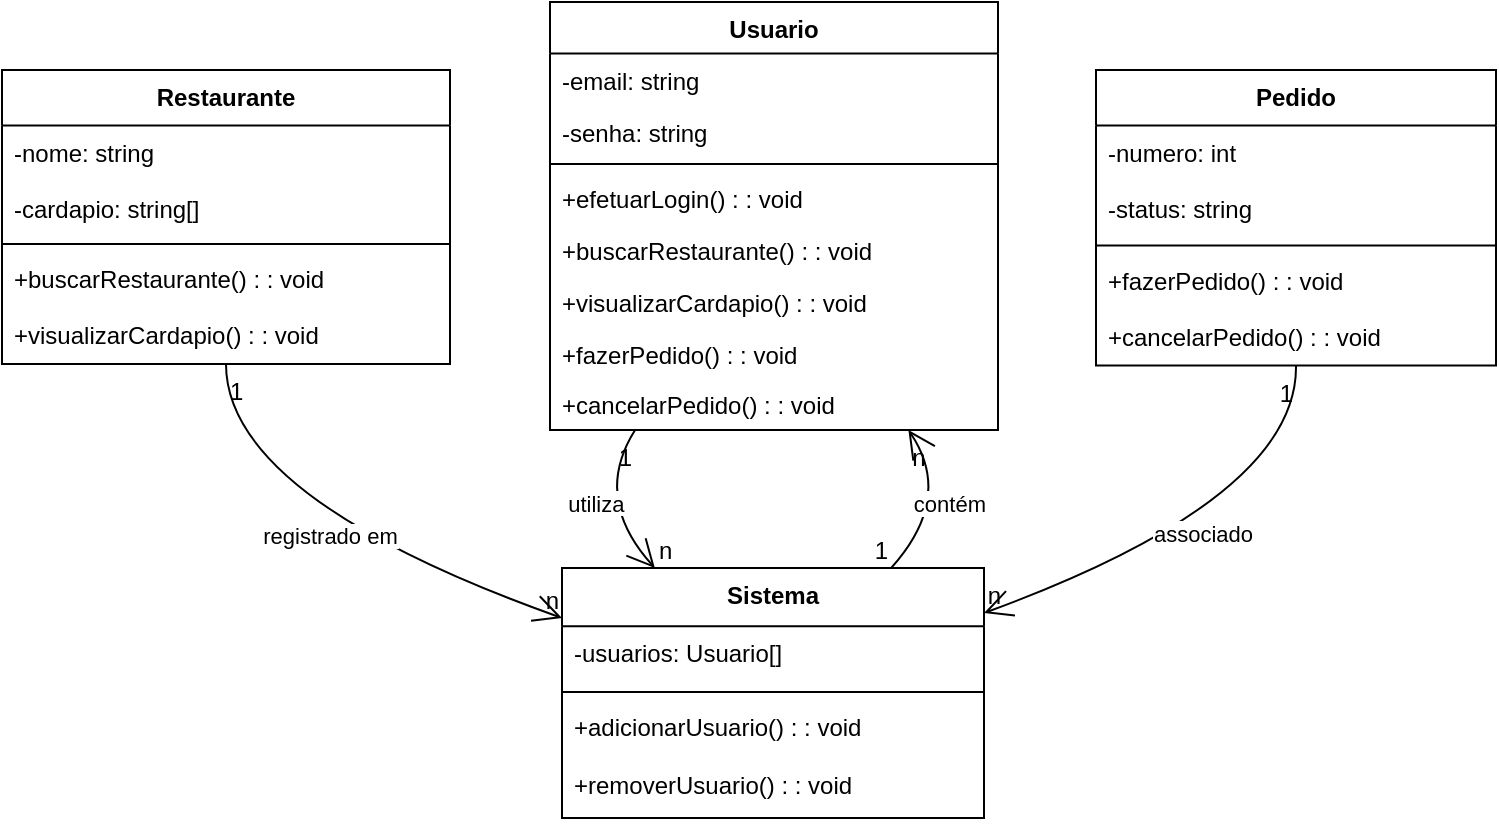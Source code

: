 <mxfile version="24.7.8">
  <diagram name="Página-1" id="uUwGINtu5DFxSWqnH98u">
    <mxGraphModel dx="913" dy="495" grid="1" gridSize="10" guides="1" tooltips="1" connect="1" arrows="1" fold="1" page="1" pageScale="1" pageWidth="827" pageHeight="1169" math="0" shadow="0">
      <root>
        <mxCell id="0" />
        <mxCell id="1" parent="0" />
        <mxCell id="2" value="Usuario" style="swimlane;fontStyle=1;align=center;verticalAlign=top;childLayout=stackLayout;horizontal=1;startSize=25.775;horizontalStack=0;resizeParent=1;resizeParentMax=0;resizeLast=0;collapsible=0;marginBottom=0;" parent="1" vertex="1">
          <mxGeometry x="282" y="8" width="224" height="214" as="geometry" />
        </mxCell>
        <mxCell id="3" value="-email: string" style="text;strokeColor=none;fillColor=none;align=left;verticalAlign=top;spacingLeft=4;spacingRight=4;overflow=hidden;rotatable=0;points=[[0,0.5],[1,0.5]];portConstraint=eastwest;" parent="2" vertex="1">
          <mxGeometry y="26" width="224" height="26" as="geometry" />
        </mxCell>
        <mxCell id="4" value="-senha: string" style="text;strokeColor=none;fillColor=none;align=left;verticalAlign=top;spacingLeft=4;spacingRight=4;overflow=hidden;rotatable=0;points=[[0,0.5],[1,0.5]];portConstraint=eastwest;" parent="2" vertex="1">
          <mxGeometry y="52" width="224" height="26" as="geometry" />
        </mxCell>
        <mxCell id="5" style="line;strokeWidth=1;fillColor=none;align=left;verticalAlign=middle;spacingTop=-1;spacingLeft=3;spacingRight=3;rotatable=0;labelPosition=right;points=[];portConstraint=eastwest;strokeColor=inherit;" parent="2" vertex="1">
          <mxGeometry y="77" width="224" height="8" as="geometry" />
        </mxCell>
        <mxCell id="6" value="+efetuarLogin() : : void" style="text;strokeColor=none;fillColor=none;align=left;verticalAlign=top;spacingLeft=4;spacingRight=4;overflow=hidden;rotatable=0;points=[[0,0.5],[1,0.5]];portConstraint=eastwest;" parent="2" vertex="1">
          <mxGeometry y="85" width="224" height="26" as="geometry" />
        </mxCell>
        <mxCell id="7" value="+buscarRestaurante() : : void" style="text;strokeColor=none;fillColor=none;align=left;verticalAlign=top;spacingLeft=4;spacingRight=4;overflow=hidden;rotatable=0;points=[[0,0.5],[1,0.5]];portConstraint=eastwest;" parent="2" vertex="1">
          <mxGeometry y="111" width="224" height="26" as="geometry" />
        </mxCell>
        <mxCell id="8" value="+visualizarCardapio() : : void" style="text;strokeColor=none;fillColor=none;align=left;verticalAlign=top;spacingLeft=4;spacingRight=4;overflow=hidden;rotatable=0;points=[[0,0.5],[1,0.5]];portConstraint=eastwest;" parent="2" vertex="1">
          <mxGeometry y="137" width="224" height="26" as="geometry" />
        </mxCell>
        <mxCell id="9" value="+fazerPedido() : : void" style="text;strokeColor=none;fillColor=none;align=left;verticalAlign=top;spacingLeft=4;spacingRight=4;overflow=hidden;rotatable=0;points=[[0,0.5],[1,0.5]];portConstraint=eastwest;" parent="2" vertex="1">
          <mxGeometry y="163" width="224" height="26" as="geometry" />
        </mxCell>
        <mxCell id="10" value="+cancelarPedido() : : void" style="text;strokeColor=none;fillColor=none;align=left;verticalAlign=top;spacingLeft=4;spacingRight=4;overflow=hidden;rotatable=0;points=[[0,0.5],[1,0.5]];portConstraint=eastwest;" parent="2" vertex="1">
          <mxGeometry y="188" width="224" height="26" as="geometry" />
        </mxCell>
        <mxCell id="11" value="Sistema" style="swimlane;fontStyle=1;align=center;verticalAlign=top;childLayout=stackLayout;horizontal=1;startSize=29.15;horizontalStack=0;resizeParent=1;resizeParentMax=0;resizeLast=0;collapsible=0;marginBottom=0;" parent="1" vertex="1">
          <mxGeometry x="288" y="291" width="211" height="125" as="geometry" />
        </mxCell>
        <mxCell id="12" value="-usuarios: Usuario[]" style="text;strokeColor=none;fillColor=none;align=left;verticalAlign=top;spacingLeft=4;spacingRight=4;overflow=hidden;rotatable=0;points=[[0,0.5],[1,0.5]];portConstraint=eastwest;" parent="11" vertex="1">
          <mxGeometry y="29" width="211" height="29" as="geometry" />
        </mxCell>
        <mxCell id="13" style="line;strokeWidth=1;fillColor=none;align=left;verticalAlign=middle;spacingTop=-1;spacingLeft=3;spacingRight=3;rotatable=0;labelPosition=right;points=[];portConstraint=eastwest;strokeColor=inherit;" parent="11" vertex="1">
          <mxGeometry y="58" width="211" height="8" as="geometry" />
        </mxCell>
        <mxCell id="14" value="+adicionarUsuario() : : void" style="text;strokeColor=none;fillColor=none;align=left;verticalAlign=top;spacingLeft=4;spacingRight=4;overflow=hidden;rotatable=0;points=[[0,0.5],[1,0.5]];portConstraint=eastwest;" parent="11" vertex="1">
          <mxGeometry y="66" width="211" height="29" as="geometry" />
        </mxCell>
        <mxCell id="15" value="+removerUsuario() : : void" style="text;strokeColor=none;fillColor=none;align=left;verticalAlign=top;spacingLeft=4;spacingRight=4;overflow=hidden;rotatable=0;points=[[0,0.5],[1,0.5]];portConstraint=eastwest;" parent="11" vertex="1">
          <mxGeometry y="95" width="211" height="29" as="geometry" />
        </mxCell>
        <mxCell id="16" value="Restaurante" style="swimlane;fontStyle=1;align=center;verticalAlign=top;childLayout=stackLayout;horizontal=1;startSize=27.8;horizontalStack=0;resizeParent=1;resizeParentMax=0;resizeLast=0;collapsible=0;marginBottom=0;" parent="1" vertex="1">
          <mxGeometry x="8" y="42" width="224" height="147" as="geometry" />
        </mxCell>
        <mxCell id="17" value="-nome: string" style="text;strokeColor=none;fillColor=none;align=left;verticalAlign=top;spacingLeft=4;spacingRight=4;overflow=hidden;rotatable=0;points=[[0,0.5],[1,0.5]];portConstraint=eastwest;" parent="16" vertex="1">
          <mxGeometry y="28" width="224" height="28" as="geometry" />
        </mxCell>
        <mxCell id="18" value="-cardapio: string[]" style="text;strokeColor=none;fillColor=none;align=left;verticalAlign=top;spacingLeft=4;spacingRight=4;overflow=hidden;rotatable=0;points=[[0,0.5],[1,0.5]];portConstraint=eastwest;" parent="16" vertex="1">
          <mxGeometry y="56" width="224" height="28" as="geometry" />
        </mxCell>
        <mxCell id="19" style="line;strokeWidth=1;fillColor=none;align=left;verticalAlign=middle;spacingTop=-1;spacingLeft=3;spacingRight=3;rotatable=0;labelPosition=right;points=[];portConstraint=eastwest;strokeColor=inherit;" parent="16" vertex="1">
          <mxGeometry y="83" width="224" height="8" as="geometry" />
        </mxCell>
        <mxCell id="20" value="+buscarRestaurante() : : void" style="text;strokeColor=none;fillColor=none;align=left;verticalAlign=top;spacingLeft=4;spacingRight=4;overflow=hidden;rotatable=0;points=[[0,0.5],[1,0.5]];portConstraint=eastwest;" parent="16" vertex="1">
          <mxGeometry y="91" width="224" height="28" as="geometry" />
        </mxCell>
        <mxCell id="21" value="+visualizarCardapio() : : void" style="text;strokeColor=none;fillColor=none;align=left;verticalAlign=top;spacingLeft=4;spacingRight=4;overflow=hidden;rotatable=0;points=[[0,0.5],[1,0.5]];portConstraint=eastwest;" parent="16" vertex="1">
          <mxGeometry y="119" width="224" height="28" as="geometry" />
        </mxCell>
        <mxCell id="22" value="Pedido" style="swimlane;fontStyle=1;align=center;verticalAlign=top;childLayout=stackLayout;horizontal=1;startSize=27.8;horizontalStack=0;resizeParent=1;resizeParentMax=0;resizeLast=0;collapsible=0;marginBottom=0;" parent="1" vertex="1">
          <mxGeometry x="555" y="42" width="200" height="147.8" as="geometry" />
        </mxCell>
        <mxCell id="23" value="-numero: int" style="text;strokeColor=none;fillColor=none;align=left;verticalAlign=top;spacingLeft=4;spacingRight=4;overflow=hidden;rotatable=0;points=[[0,0.5],[1,0.5]];portConstraint=eastwest;" parent="22" vertex="1">
          <mxGeometry y="27.8" width="200" height="28" as="geometry" />
        </mxCell>
        <mxCell id="24" value="-status: string" style="text;strokeColor=none;fillColor=none;align=left;verticalAlign=top;spacingLeft=4;spacingRight=4;overflow=hidden;rotatable=0;points=[[0,0.5],[1,0.5]];portConstraint=eastwest;" parent="22" vertex="1">
          <mxGeometry y="55.8" width="200" height="28" as="geometry" />
        </mxCell>
        <mxCell id="25" style="line;strokeWidth=1;fillColor=none;align=left;verticalAlign=middle;spacingTop=-1;spacingLeft=3;spacingRight=3;rotatable=0;labelPosition=right;points=[];portConstraint=eastwest;strokeColor=inherit;" parent="22" vertex="1">
          <mxGeometry y="83.8" width="200" height="8" as="geometry" />
        </mxCell>
        <mxCell id="26" value="+fazerPedido() : : void" style="text;strokeColor=none;fillColor=none;align=left;verticalAlign=top;spacingLeft=4;spacingRight=4;overflow=hidden;rotatable=0;points=[[0,0.5],[1,0.5]];portConstraint=eastwest;" parent="22" vertex="1">
          <mxGeometry y="91.8" width="200" height="28" as="geometry" />
        </mxCell>
        <mxCell id="27" value="+cancelarPedido() : : void" style="text;strokeColor=none;fillColor=none;align=left;verticalAlign=top;spacingLeft=4;spacingRight=4;overflow=hidden;rotatable=0;points=[[0,0.5],[1,0.5]];portConstraint=eastwest;" parent="22" vertex="1">
          <mxGeometry y="119.8" width="200" height="28" as="geometry" />
        </mxCell>
        <mxCell id="28" value="utiliza" style="curved=1;startArrow=none;endArrow=open;endSize=12;exitX=0.19;exitY=1;entryX=0.22;entryY=0;" parent="1" source="2" target="11" edge="1">
          <mxGeometry relative="1" as="geometry">
            <Array as="points">
              <mxPoint x="303" y="256" />
            </Array>
          </mxGeometry>
        </mxCell>
        <mxCell id="29" value="1" style="edgeLabel;resizable=0;labelBackgroundColor=none;fontSize=12;align=right;verticalAlign=top;" parent="28" vertex="1">
          <mxGeometry x="-1" relative="1" as="geometry" />
        </mxCell>
        <mxCell id="30" value="n" style="edgeLabel;resizable=0;labelBackgroundColor=none;fontSize=12;align=left;verticalAlign=bottom;" parent="28" vertex="1">
          <mxGeometry x="1" relative="1" as="geometry" />
        </mxCell>
        <mxCell id="31" value="contém" style="curved=1;startArrow=none;endArrow=open;endSize=12;exitX=0.78;exitY=0;entryX=0.8;entryY=1;" parent="1" source="11" target="2" edge="1">
          <mxGeometry relative="1" as="geometry">
            <Array as="points">
              <mxPoint x="484" y="256" />
            </Array>
          </mxGeometry>
        </mxCell>
        <mxCell id="32" value="1" style="edgeLabel;resizable=0;labelBackgroundColor=none;fontSize=12;align=right;verticalAlign=bottom;" parent="31" vertex="1">
          <mxGeometry x="-1" relative="1" as="geometry" />
        </mxCell>
        <mxCell id="33" value="n" style="edgeLabel;resizable=0;labelBackgroundColor=none;fontSize=12;align=left;verticalAlign=top;" parent="31" vertex="1">
          <mxGeometry x="1" relative="1" as="geometry" />
        </mxCell>
        <mxCell id="34" value="registrado em" style="curved=1;startArrow=none;endArrow=open;endSize=12;exitX=0.5;exitY=1;entryX=0;entryY=0.2;" parent="1" source="16" target="11" edge="1">
          <mxGeometry relative="1" as="geometry">
            <Array as="points">
              <mxPoint x="120" y="256" />
            </Array>
          </mxGeometry>
        </mxCell>
        <mxCell id="35" value="1" style="edgeLabel;resizable=0;labelBackgroundColor=none;fontSize=12;align=left;verticalAlign=top;" parent="34" vertex="1">
          <mxGeometry x="-1" relative="1" as="geometry" />
        </mxCell>
        <mxCell id="36" value="n" style="edgeLabel;resizable=0;labelBackgroundColor=none;fontSize=12;align=right;verticalAlign=bottom;" parent="34" vertex="1">
          <mxGeometry x="1" relative="1" as="geometry" />
        </mxCell>
        <mxCell id="37" value="associado" style="curved=1;startArrow=none;endArrow=open;endSize=12;exitX=0.5;exitY=1;entryX=1;entryY=0.18;" parent="1" source="22" target="11" edge="1">
          <mxGeometry relative="1" as="geometry">
            <Array as="points">
              <mxPoint x="656" y="256" />
            </Array>
          </mxGeometry>
        </mxCell>
        <mxCell id="38" value="1" style="edgeLabel;resizable=0;labelBackgroundColor=none;fontSize=12;align=right;verticalAlign=top;" parent="37" vertex="1">
          <mxGeometry x="-1" relative="1" as="geometry" />
        </mxCell>
        <mxCell id="39" value="n" style="edgeLabel;resizable=0;labelBackgroundColor=none;fontSize=12;align=left;verticalAlign=bottom;" parent="37" vertex="1">
          <mxGeometry x="1" relative="1" as="geometry" />
        </mxCell>
      </root>
    </mxGraphModel>
  </diagram>
</mxfile>
